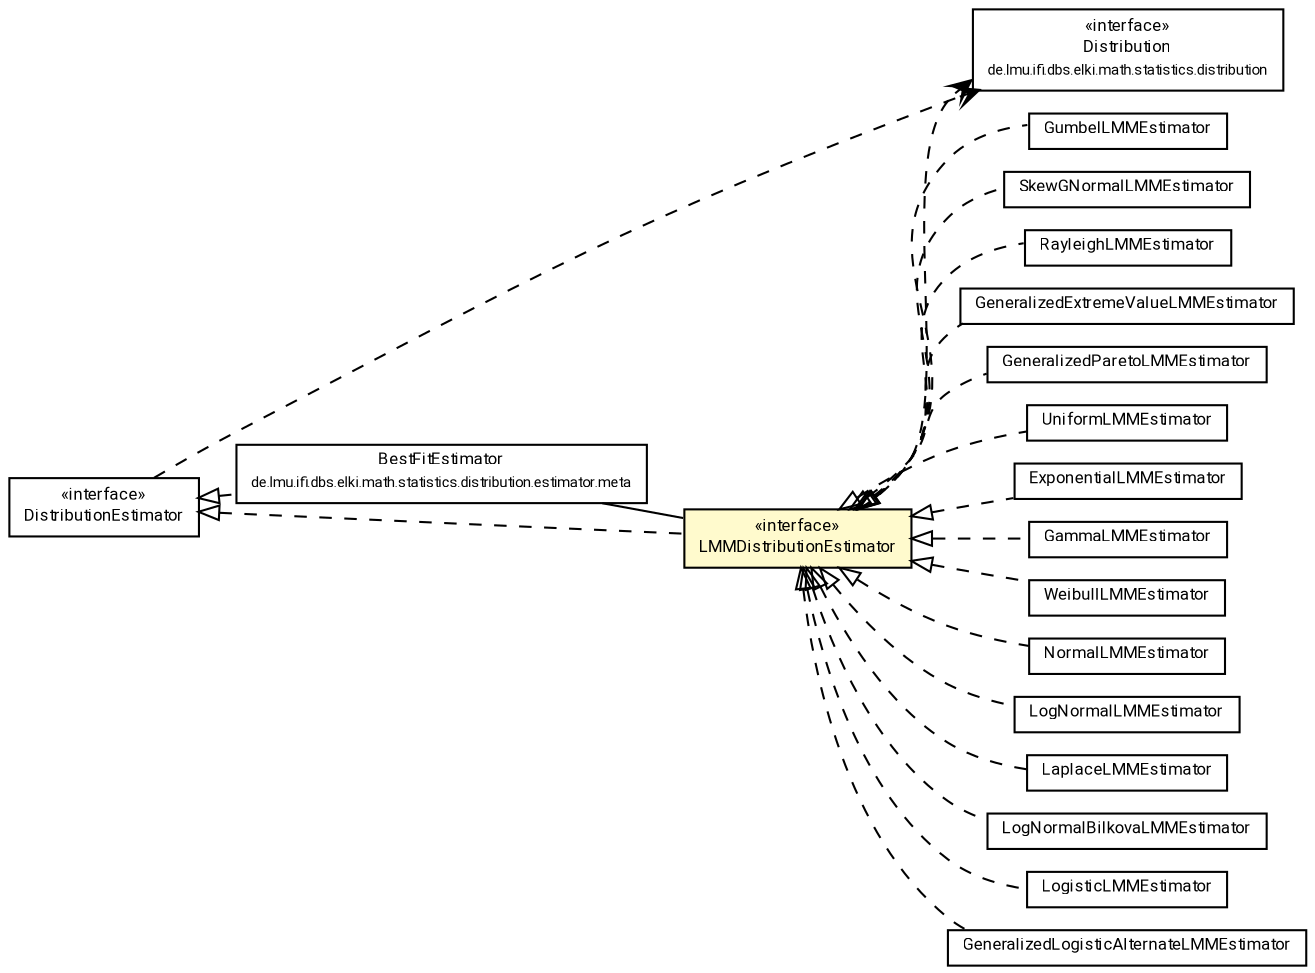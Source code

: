#!/usr/local/bin/dot
#
# Class diagram 
# Generated by UMLGraph version R5_7_2-60-g0e99a6 (http://www.spinellis.gr/umlgraph/)
#

digraph G {
	graph [fontnames="svg"]
	edge [fontname="Roboto",fontsize=7,labelfontname="Roboto",labelfontsize=7,color="black"];
	node [fontname="Roboto",fontcolor="black",fontsize=8,shape=plaintext,margin=0,width=0,height=0];
	nodesep=0.15;
	ranksep=0.25;
	rankdir=LR;
	// de.lmu.ifi.dbs.elki.math.statistics.distribution.Distribution
	c6056657 [label=<<table title="de.lmu.ifi.dbs.elki.math.statistics.distribution.Distribution" border="0" cellborder="1" cellspacing="0" cellpadding="2" href="../Distribution.html" target="_parent">
		<tr><td><table border="0" cellspacing="0" cellpadding="1">
		<tr><td align="center" balign="center"> &#171;interface&#187; </td></tr>
		<tr><td align="center" balign="center"> <font face="Roboto">Distribution</font> </td></tr>
		<tr><td align="center" balign="center"> <font face="Roboto" point-size="7.0">de.lmu.ifi.dbs.elki.math.statistics.distribution</font> </td></tr>
		</table></td></tr>
		</table>>, URL="../Distribution.html"];
	// de.lmu.ifi.dbs.elki.math.statistics.distribution.estimator.GumbelLMMEstimator
	c6056672 [label=<<table title="de.lmu.ifi.dbs.elki.math.statistics.distribution.estimator.GumbelLMMEstimator" border="0" cellborder="1" cellspacing="0" cellpadding="2" href="GumbelLMMEstimator.html" target="_parent">
		<tr><td><table border="0" cellspacing="0" cellpadding="1">
		<tr><td align="center" balign="center"> <font face="Roboto">GumbelLMMEstimator</font> </td></tr>
		</table></td></tr>
		</table>>, URL="GumbelLMMEstimator.html"];
	// de.lmu.ifi.dbs.elki.math.statistics.distribution.estimator.SkewGNormalLMMEstimator
	c6056676 [label=<<table title="de.lmu.ifi.dbs.elki.math.statistics.distribution.estimator.SkewGNormalLMMEstimator" border="0" cellborder="1" cellspacing="0" cellpadding="2" href="SkewGNormalLMMEstimator.html" target="_parent">
		<tr><td><table border="0" cellspacing="0" cellpadding="1">
		<tr><td align="center" balign="center"> <font face="Roboto">SkewGNormalLMMEstimator</font> </td></tr>
		</table></td></tr>
		</table>>, URL="SkewGNormalLMMEstimator.html"];
	// de.lmu.ifi.dbs.elki.math.statistics.distribution.estimator.RayleighLMMEstimator
	c6056684 [label=<<table title="de.lmu.ifi.dbs.elki.math.statistics.distribution.estimator.RayleighLMMEstimator" border="0" cellborder="1" cellspacing="0" cellpadding="2" href="RayleighLMMEstimator.html" target="_parent">
		<tr><td><table border="0" cellspacing="0" cellpadding="1">
		<tr><td align="center" balign="center"> <font face="Roboto">RayleighLMMEstimator</font> </td></tr>
		</table></td></tr>
		</table>>, URL="RayleighLMMEstimator.html"];
	// de.lmu.ifi.dbs.elki.math.statistics.distribution.estimator.GeneralizedExtremeValueLMMEstimator
	c6056690 [label=<<table title="de.lmu.ifi.dbs.elki.math.statistics.distribution.estimator.GeneralizedExtremeValueLMMEstimator" border="0" cellborder="1" cellspacing="0" cellpadding="2" href="GeneralizedExtremeValueLMMEstimator.html" target="_parent">
		<tr><td><table border="0" cellspacing="0" cellpadding="1">
		<tr><td align="center" balign="center"> <font face="Roboto">GeneralizedExtremeValueLMMEstimator</font> </td></tr>
		</table></td></tr>
		</table>>, URL="GeneralizedExtremeValueLMMEstimator.html"];
	// de.lmu.ifi.dbs.elki.math.statistics.distribution.estimator.GeneralizedParetoLMMEstimator
	c6056692 [label=<<table title="de.lmu.ifi.dbs.elki.math.statistics.distribution.estimator.GeneralizedParetoLMMEstimator" border="0" cellborder="1" cellspacing="0" cellpadding="2" href="GeneralizedParetoLMMEstimator.html" target="_parent">
		<tr><td><table border="0" cellspacing="0" cellpadding="1">
		<tr><td align="center" balign="center"> <font face="Roboto">GeneralizedParetoLMMEstimator</font> </td></tr>
		</table></td></tr>
		</table>>, URL="GeneralizedParetoLMMEstimator.html"];
	// de.lmu.ifi.dbs.elki.math.statistics.distribution.estimator.DistributionEstimator<D extends de.lmu.ifi.dbs.elki.math.statistics.distribution.Distribution>
	c6056702 [label=<<table title="de.lmu.ifi.dbs.elki.math.statistics.distribution.estimator.DistributionEstimator" border="0" cellborder="1" cellspacing="0" cellpadding="2" href="DistributionEstimator.html" target="_parent">
		<tr><td><table border="0" cellspacing="0" cellpadding="1">
		<tr><td align="center" balign="center"> &#171;interface&#187; </td></tr>
		<tr><td align="center" balign="center"> <font face="Roboto">DistributionEstimator</font> </td></tr>
		</table></td></tr>
		</table>>, URL="DistributionEstimator.html"];
	// de.lmu.ifi.dbs.elki.math.statistics.distribution.estimator.UniformLMMEstimator
	c6056703 [label=<<table title="de.lmu.ifi.dbs.elki.math.statistics.distribution.estimator.UniformLMMEstimator" border="0" cellborder="1" cellspacing="0" cellpadding="2" href="UniformLMMEstimator.html" target="_parent">
		<tr><td><table border="0" cellspacing="0" cellpadding="1">
		<tr><td align="center" balign="center"> <font face="Roboto">UniformLMMEstimator</font> </td></tr>
		</table></td></tr>
		</table>>, URL="UniformLMMEstimator.html"];
	// de.lmu.ifi.dbs.elki.math.statistics.distribution.estimator.ExponentialLMMEstimator
	c6056714 [label=<<table title="de.lmu.ifi.dbs.elki.math.statistics.distribution.estimator.ExponentialLMMEstimator" border="0" cellborder="1" cellspacing="0" cellpadding="2" href="ExponentialLMMEstimator.html" target="_parent">
		<tr><td><table border="0" cellspacing="0" cellpadding="1">
		<tr><td align="center" balign="center"> <font face="Roboto">ExponentialLMMEstimator</font> </td></tr>
		</table></td></tr>
		</table>>, URL="ExponentialLMMEstimator.html"];
	// de.lmu.ifi.dbs.elki.math.statistics.distribution.estimator.GammaLMMEstimator
	c6056720 [label=<<table title="de.lmu.ifi.dbs.elki.math.statistics.distribution.estimator.GammaLMMEstimator" border="0" cellborder="1" cellspacing="0" cellpadding="2" href="GammaLMMEstimator.html" target="_parent">
		<tr><td><table border="0" cellspacing="0" cellpadding="1">
		<tr><td align="center" balign="center"> <font face="Roboto">GammaLMMEstimator</font> </td></tr>
		</table></td></tr>
		</table>>, URL="GammaLMMEstimator.html"];
	// de.lmu.ifi.dbs.elki.math.statistics.distribution.estimator.WeibullLMMEstimator
	c6056722 [label=<<table title="de.lmu.ifi.dbs.elki.math.statistics.distribution.estimator.WeibullLMMEstimator" border="0" cellborder="1" cellspacing="0" cellpadding="2" href="WeibullLMMEstimator.html" target="_parent">
		<tr><td><table border="0" cellspacing="0" cellpadding="1">
		<tr><td align="center" balign="center"> <font face="Roboto">WeibullLMMEstimator</font> </td></tr>
		</table></td></tr>
		</table>>, URL="WeibullLMMEstimator.html"];
	// de.lmu.ifi.dbs.elki.math.statistics.distribution.estimator.NormalLMMEstimator
	c6056728 [label=<<table title="de.lmu.ifi.dbs.elki.math.statistics.distribution.estimator.NormalLMMEstimator" border="0" cellborder="1" cellspacing="0" cellpadding="2" href="NormalLMMEstimator.html" target="_parent">
		<tr><td><table border="0" cellspacing="0" cellpadding="1">
		<tr><td align="center" balign="center"> <font face="Roboto">NormalLMMEstimator</font> </td></tr>
		</table></td></tr>
		</table>>, URL="NormalLMMEstimator.html"];
	// de.lmu.ifi.dbs.elki.math.statistics.distribution.estimator.LogNormalLMMEstimator
	c6056730 [label=<<table title="de.lmu.ifi.dbs.elki.math.statistics.distribution.estimator.LogNormalLMMEstimator" border="0" cellborder="1" cellspacing="0" cellpadding="2" href="LogNormalLMMEstimator.html" target="_parent">
		<tr><td><table border="0" cellspacing="0" cellpadding="1">
		<tr><td align="center" balign="center"> <font face="Roboto">LogNormalLMMEstimator</font> </td></tr>
		</table></td></tr>
		</table>>, URL="LogNormalLMMEstimator.html"];
	// de.lmu.ifi.dbs.elki.math.statistics.distribution.estimator.meta.BestFitEstimator
	c6056744 [label=<<table title="de.lmu.ifi.dbs.elki.math.statistics.distribution.estimator.meta.BestFitEstimator" border="0" cellborder="1" cellspacing="0" cellpadding="2" href="meta/BestFitEstimator.html" target="_parent">
		<tr><td><table border="0" cellspacing="0" cellpadding="1">
		<tr><td align="center" balign="center"> <font face="Roboto">BestFitEstimator</font> </td></tr>
		<tr><td align="center" balign="center"> <font face="Roboto" point-size="7.0">de.lmu.ifi.dbs.elki.math.statistics.distribution.estimator.meta</font> </td></tr>
		</table></td></tr>
		</table>>, URL="meta/BestFitEstimator.html"];
	// de.lmu.ifi.dbs.elki.math.statistics.distribution.estimator.LaplaceLMMEstimator
	c6056747 [label=<<table title="de.lmu.ifi.dbs.elki.math.statistics.distribution.estimator.LaplaceLMMEstimator" border="0" cellborder="1" cellspacing="0" cellpadding="2" href="LaplaceLMMEstimator.html" target="_parent">
		<tr><td><table border="0" cellspacing="0" cellpadding="1">
		<tr><td align="center" balign="center"> <font face="Roboto">LaplaceLMMEstimator</font> </td></tr>
		</table></td></tr>
		</table>>, URL="LaplaceLMMEstimator.html"];
	// de.lmu.ifi.dbs.elki.math.statistics.distribution.estimator.LogNormalBilkovaLMMEstimator
	c6056749 [label=<<table title="de.lmu.ifi.dbs.elki.math.statistics.distribution.estimator.LogNormalBilkovaLMMEstimator" border="0" cellborder="1" cellspacing="0" cellpadding="2" href="LogNormalBilkovaLMMEstimator.html" target="_parent">
		<tr><td><table border="0" cellspacing="0" cellpadding="1">
		<tr><td align="center" balign="center"> <font face="Roboto">LogNormalBilkovaLMMEstimator</font> </td></tr>
		</table></td></tr>
		</table>>, URL="LogNormalBilkovaLMMEstimator.html"];
	// de.lmu.ifi.dbs.elki.math.statistics.distribution.estimator.LogisticLMMEstimator
	c6056754 [label=<<table title="de.lmu.ifi.dbs.elki.math.statistics.distribution.estimator.LogisticLMMEstimator" border="0" cellborder="1" cellspacing="0" cellpadding="2" href="LogisticLMMEstimator.html" target="_parent">
		<tr><td><table border="0" cellspacing="0" cellpadding="1">
		<tr><td align="center" balign="center"> <font face="Roboto">LogisticLMMEstimator</font> </td></tr>
		</table></td></tr>
		</table>>, URL="LogisticLMMEstimator.html"];
	// de.lmu.ifi.dbs.elki.math.statistics.distribution.estimator.LMMDistributionEstimator<D extends de.lmu.ifi.dbs.elki.math.statistics.distribution.Distribution>
	c6056758 [label=<<table title="de.lmu.ifi.dbs.elki.math.statistics.distribution.estimator.LMMDistributionEstimator" border="0" cellborder="1" cellspacing="0" cellpadding="2" bgcolor="lemonChiffon" href="LMMDistributionEstimator.html" target="_parent">
		<tr><td><table border="0" cellspacing="0" cellpadding="1">
		<tr><td align="center" balign="center"> &#171;interface&#187; </td></tr>
		<tr><td align="center" balign="center"> <font face="Roboto">LMMDistributionEstimator</font> </td></tr>
		</table></td></tr>
		</table>>, URL="LMMDistributionEstimator.html"];
	// de.lmu.ifi.dbs.elki.math.statistics.distribution.estimator.GeneralizedLogisticAlternateLMMEstimator
	c6056759 [label=<<table title="de.lmu.ifi.dbs.elki.math.statistics.distribution.estimator.GeneralizedLogisticAlternateLMMEstimator" border="0" cellborder="1" cellspacing="0" cellpadding="2" href="GeneralizedLogisticAlternateLMMEstimator.html" target="_parent">
		<tr><td><table border="0" cellspacing="0" cellpadding="1">
		<tr><td align="center" balign="center"> <font face="Roboto">GeneralizedLogisticAlternateLMMEstimator</font> </td></tr>
		</table></td></tr>
		</table>>, URL="GeneralizedLogisticAlternateLMMEstimator.html"];
	// de.lmu.ifi.dbs.elki.math.statistics.distribution.estimator.GumbelLMMEstimator implements de.lmu.ifi.dbs.elki.math.statistics.distribution.estimator.LMMDistributionEstimator<D extends de.lmu.ifi.dbs.elki.math.statistics.distribution.Distribution>
	c6056758 -> c6056672 [arrowtail=empty,style=dashed,dir=back,weight=9];
	// de.lmu.ifi.dbs.elki.math.statistics.distribution.estimator.SkewGNormalLMMEstimator implements de.lmu.ifi.dbs.elki.math.statistics.distribution.estimator.LMMDistributionEstimator<D extends de.lmu.ifi.dbs.elki.math.statistics.distribution.Distribution>
	c6056758 -> c6056676 [arrowtail=empty,style=dashed,dir=back,weight=9];
	// de.lmu.ifi.dbs.elki.math.statistics.distribution.estimator.RayleighLMMEstimator implements de.lmu.ifi.dbs.elki.math.statistics.distribution.estimator.LMMDistributionEstimator<D extends de.lmu.ifi.dbs.elki.math.statistics.distribution.Distribution>
	c6056758 -> c6056684 [arrowtail=empty,style=dashed,dir=back,weight=9];
	// de.lmu.ifi.dbs.elki.math.statistics.distribution.estimator.GeneralizedExtremeValueLMMEstimator implements de.lmu.ifi.dbs.elki.math.statistics.distribution.estimator.LMMDistributionEstimator<D extends de.lmu.ifi.dbs.elki.math.statistics.distribution.Distribution>
	c6056758 -> c6056690 [arrowtail=empty,style=dashed,dir=back,weight=9];
	// de.lmu.ifi.dbs.elki.math.statistics.distribution.estimator.GeneralizedParetoLMMEstimator implements de.lmu.ifi.dbs.elki.math.statistics.distribution.estimator.LMMDistributionEstimator<D extends de.lmu.ifi.dbs.elki.math.statistics.distribution.Distribution>
	c6056758 -> c6056692 [arrowtail=empty,style=dashed,dir=back,weight=9];
	// de.lmu.ifi.dbs.elki.math.statistics.distribution.estimator.UniformLMMEstimator implements de.lmu.ifi.dbs.elki.math.statistics.distribution.estimator.LMMDistributionEstimator<D extends de.lmu.ifi.dbs.elki.math.statistics.distribution.Distribution>
	c6056758 -> c6056703 [arrowtail=empty,style=dashed,dir=back,weight=9];
	// de.lmu.ifi.dbs.elki.math.statistics.distribution.estimator.ExponentialLMMEstimator implements de.lmu.ifi.dbs.elki.math.statistics.distribution.estimator.LMMDistributionEstimator<D extends de.lmu.ifi.dbs.elki.math.statistics.distribution.Distribution>
	c6056758 -> c6056714 [arrowtail=empty,style=dashed,dir=back,weight=9];
	// de.lmu.ifi.dbs.elki.math.statistics.distribution.estimator.GammaLMMEstimator implements de.lmu.ifi.dbs.elki.math.statistics.distribution.estimator.LMMDistributionEstimator<D extends de.lmu.ifi.dbs.elki.math.statistics.distribution.Distribution>
	c6056758 -> c6056720 [arrowtail=empty,style=dashed,dir=back,weight=9];
	// de.lmu.ifi.dbs.elki.math.statistics.distribution.estimator.WeibullLMMEstimator implements de.lmu.ifi.dbs.elki.math.statistics.distribution.estimator.LMMDistributionEstimator<D extends de.lmu.ifi.dbs.elki.math.statistics.distribution.Distribution>
	c6056758 -> c6056722 [arrowtail=empty,style=dashed,dir=back,weight=9];
	// de.lmu.ifi.dbs.elki.math.statistics.distribution.estimator.NormalLMMEstimator implements de.lmu.ifi.dbs.elki.math.statistics.distribution.estimator.LMMDistributionEstimator<D extends de.lmu.ifi.dbs.elki.math.statistics.distribution.Distribution>
	c6056758 -> c6056728 [arrowtail=empty,style=dashed,dir=back,weight=9];
	// de.lmu.ifi.dbs.elki.math.statistics.distribution.estimator.LogNormalLMMEstimator implements de.lmu.ifi.dbs.elki.math.statistics.distribution.estimator.LMMDistributionEstimator<D extends de.lmu.ifi.dbs.elki.math.statistics.distribution.Distribution>
	c6056758 -> c6056730 [arrowtail=empty,style=dashed,dir=back,weight=9];
	// de.lmu.ifi.dbs.elki.math.statistics.distribution.estimator.meta.BestFitEstimator implements de.lmu.ifi.dbs.elki.math.statistics.distribution.estimator.DistributionEstimator<D extends de.lmu.ifi.dbs.elki.math.statistics.distribution.Distribution>
	c6056702 -> c6056744 [arrowtail=empty,style=dashed,dir=back,weight=9];
	// de.lmu.ifi.dbs.elki.math.statistics.distribution.estimator.meta.BestFitEstimator assoc de.lmu.ifi.dbs.elki.math.statistics.distribution.estimator.LMMDistributionEstimator<D extends de.lmu.ifi.dbs.elki.math.statistics.distribution.Distribution>
	c6056744 -> c6056758 [arrowhead=none,weight=2];
	// de.lmu.ifi.dbs.elki.math.statistics.distribution.estimator.LaplaceLMMEstimator implements de.lmu.ifi.dbs.elki.math.statistics.distribution.estimator.LMMDistributionEstimator<D extends de.lmu.ifi.dbs.elki.math.statistics.distribution.Distribution>
	c6056758 -> c6056747 [arrowtail=empty,style=dashed,dir=back,weight=9];
	// de.lmu.ifi.dbs.elki.math.statistics.distribution.estimator.LogNormalBilkovaLMMEstimator implements de.lmu.ifi.dbs.elki.math.statistics.distribution.estimator.LMMDistributionEstimator<D extends de.lmu.ifi.dbs.elki.math.statistics.distribution.Distribution>
	c6056758 -> c6056749 [arrowtail=empty,style=dashed,dir=back,weight=9];
	// de.lmu.ifi.dbs.elki.math.statistics.distribution.estimator.LogisticLMMEstimator implements de.lmu.ifi.dbs.elki.math.statistics.distribution.estimator.LMMDistributionEstimator<D extends de.lmu.ifi.dbs.elki.math.statistics.distribution.Distribution>
	c6056758 -> c6056754 [arrowtail=empty,style=dashed,dir=back,weight=9];
	// de.lmu.ifi.dbs.elki.math.statistics.distribution.estimator.LMMDistributionEstimator<D extends de.lmu.ifi.dbs.elki.math.statistics.distribution.Distribution> implements de.lmu.ifi.dbs.elki.math.statistics.distribution.estimator.DistributionEstimator<D extends de.lmu.ifi.dbs.elki.math.statistics.distribution.Distribution>
	c6056702 -> c6056758 [arrowtail=empty,style=dashed,dir=back,weight=9];
	// de.lmu.ifi.dbs.elki.math.statistics.distribution.estimator.GeneralizedLogisticAlternateLMMEstimator implements de.lmu.ifi.dbs.elki.math.statistics.distribution.estimator.LMMDistributionEstimator<D extends de.lmu.ifi.dbs.elki.math.statistics.distribution.Distribution>
	c6056758 -> c6056759 [arrowtail=empty,style=dashed,dir=back,weight=9];
	// de.lmu.ifi.dbs.elki.math.statistics.distribution.estimator.DistributionEstimator<D extends de.lmu.ifi.dbs.elki.math.statistics.distribution.Distribution> depend de.lmu.ifi.dbs.elki.math.statistics.distribution.Distribution
	c6056702 -> c6056657 [arrowhead=open,style=dashed,weight=0];
	// de.lmu.ifi.dbs.elki.math.statistics.distribution.estimator.LMMDistributionEstimator<D extends de.lmu.ifi.dbs.elki.math.statistics.distribution.Distribution> depend de.lmu.ifi.dbs.elki.math.statistics.distribution.Distribution
	c6056758 -> c6056657 [arrowhead=open,style=dashed,weight=0];
}

